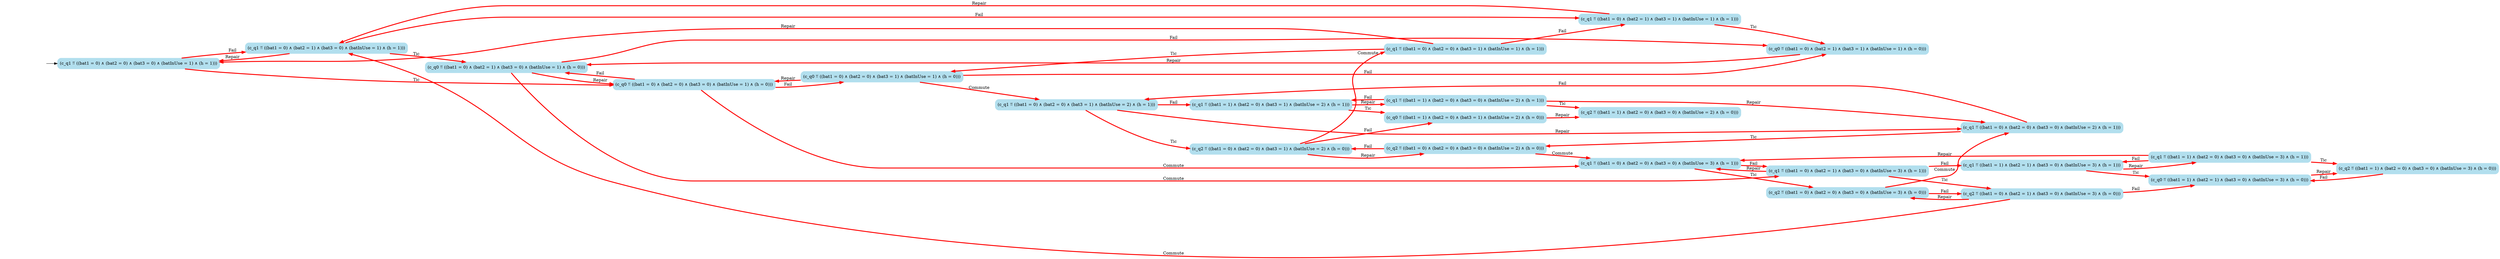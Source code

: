 digraph G {

	rankdir = LR;

	start_c_q1_87[style=invisible];

	node[shape=box, style="rounded, filled", color=lightblue2];

	c_q0_85[label="(c_q0 ≝ ((bat1 = 0) ∧ (bat2 = 0) ∧ (bat3 = 1) ∧ (batInUse = 1) ∧ (h = 0)))"];
	c_q1_67[label="(c_q1 ≝ ((bat1 = 0) ∧ (bat2 = 0) ∧ (bat3 = 1) ∧ (batInUse = 2) ∧ (h = 1)))"];
	c_q2_91[label="(c_q2 ≝ ((bat1 = 0) ∧ (bat2 = 0) ∧ (bat3 = 1) ∧ (batInUse = 2) ∧ (h = 0)))"];
	c_q1_103[label="(c_q1 ≝ ((bat1 = 0) ∧ (bat2 = 0) ∧ (bat3 = 0) ∧ (batInUse = 3) ∧ (h = 1)))"];
	c_q1_105[label="(c_q1 ≝ ((bat1 = 1) ∧ (bat2 = 1) ∧ (bat3 = 0) ∧ (batInUse = 3) ∧ (h = 1)))"];
	c_q1_88[label="(c_q1 ≝ ((bat1 = 0) ∧ (bat2 = 0) ∧ (bat3 = 1) ∧ (batInUse = 1) ∧ (h = 1)))"];
	c_q1_73[label="(c_q1 ≝ ((bat1 = 0) ∧ (bat2 = 1) ∧ (bat3 = 0) ∧ (batInUse = 1) ∧ (h = 1)))"];
	c_q2_82[label="(c_q2 ≝ ((bat1 = 0) ∧ (bat2 = 0) ∧ (bat3 = 0) ∧ (batInUse = 3) ∧ (h = 0)))"];
	c_q0_61[label="(c_q0 ≝ ((bat1 = 0) ∧ (bat2 = 1) ∧ (bat3 = 0) ∧ (batInUse = 1) ∧ (h = 0)))"];
	c_q2_101[label="(c_q2 ≝ ((bat1 = 1) ∧ (bat2 = 0) ∧ (bat3 = 0) ∧ (batInUse = 3) ∧ (h = 0)))"];
	c_q1_104[label="(c_q1 ≝ ((bat1 = 1) ∧ (bat2 = 0) ∧ (bat3 = 0) ∧ (batInUse = 3) ∧ (h = 1)))"];
	c_q2_93[label="(c_q2 ≝ ((bat1 = 1) ∧ (bat2 = 0) ∧ (bat3 = 0) ∧ (batInUse = 2) ∧ (h = 0)))"];
	c_q1_96[label="(c_q1 ≝ ((bat1 = 1) ∧ (bat2 = 0) ∧ (bat3 = 0) ∧ (batInUse = 2) ∧ (h = 1)))"];
	c_q1_89[label="(c_q1 ≝ ((bat1 = 0) ∧ (bat2 = 1) ∧ (bat3 = 1) ∧ (batInUse = 1) ∧ (h = 1)))"];
	c_q0_69[label="(c_q0 ≝ ((bat1 = 1) ∧ (bat2 = 0) ∧ (bat3 = 1) ∧ (batInUse = 2) ∧ (h = 0)))"];
	c_q0_60[label="(c_q0 ≝ ((bat1 = 0) ∧ (bat2 = 1) ∧ (bat3 = 1) ∧ (batInUse = 1) ∧ (h = 0)))"];
	c_q1_97[label="(c_q1 ≝ ((bat1 = 1) ∧ (bat2 = 0) ∧ (bat3 = 1) ∧ (batInUse = 2) ∧ (h = 1)))"];
	c_q0_98[label="(c_q0 ≝ ((bat1 = 1) ∧ (bat2 = 1) ∧ (bat3 = 0) ∧ (batInUse = 3) ∧ (h = 0)))"];
	c_q0_39[label="(c_q0 ≝ ((bat1 = 0) ∧ (bat2 = 0) ∧ (bat3 = 0) ∧ (batInUse = 1) ∧ (h = 0)))"];
	c_q1_95[label="(c_q1 ≝ ((bat1 = 0) ∧ (bat2 = 0) ∧ (bat3 = 0) ∧ (batInUse = 2) ∧ (h = 1)))"];
	c_q2_90[label="(c_q2 ≝ ((bat1 = 0) ∧ (bat2 = 0) ∧ (bat3 = 0) ∧ (batInUse = 2) ∧ (h = 0)))"];
	c_q1_59[label="(c_q1 ≝ ((bat1 = 0) ∧ (bat2 = 1) ∧ (bat3 = 0) ∧ (batInUse = 3) ∧ (h = 1)))"];
	c_q2_76[label="(c_q2 ≝ ((bat1 = 0) ∧ (bat2 = 1) ∧ (bat3 = 0) ∧ (batInUse = 3) ∧ (h = 0)))"];
	c_q1_87[label="(c_q1 ≝ ((bat1 = 0) ∧ (bat2 = 0) ∧ (bat3 = 0) ∧ (batInUse = 1) ∧ (h = 1)))"];

	start_c_q1_87 -> c_q1_87;
	c_q1_67 -> c_q1_95[label="Repair", penwidth=3, color=red];
	c_q1_87 -> c_q1_73[label="Fail", penwidth=3, color=red];
	c_q1_87 -> c_q0_39[label="Tic", penwidth=3, color=red];
	c_q1_95 -> c_q2_90[label="Tic", penwidth=3, color=red];
	c_q0_85 -> c_q0_39[label="Repair", penwidth=3, color=red];
	c_q0_39 -> c_q0_85[label="Fail", penwidth=3, color=red];
	c_q0_39 -> c_q0_61[label="Fail", penwidth=3, color=red];
	c_q0_85 -> c_q1_67[label="Commute", penwidth=3, color=red];
	c_q0_61 -> c_q1_59[label="Commute", penwidth=3, color=red];
	c_q0_69 -> c_q2_93[label="Repair", penwidth=3, color=red];
	c_q2_91 -> c_q2_90[label="Repair", penwidth=3, color=red];
	c_q2_82 -> c_q2_76[label="Fail", penwidth=3, color=red];
	c_q2_101 -> c_q0_98[label="Fail", penwidth=3, color=red];
	c_q2_90 -> c_q1_103[label="Commute", penwidth=3, color=red];
	c_q1_73 -> c_q0_61[label="Tic", penwidth=3, color=red];
	c_q1_73 -> c_q1_87[label="Repair", penwidth=3, color=red];
	c_q1_73 -> c_q1_89[label="Fail", penwidth=3, color=red];
	c_q0_39 -> c_q1_103[label="Commute", penwidth=3, color=red];
	c_q0_85 -> c_q0_60[label="Fail", penwidth=3, color=red];
	c_q0_61 -> c_q0_39[label="Repair", penwidth=3, color=red];
	c_q0_61 -> c_q0_60[label="Fail", penwidth=3, color=red];
	c_q1_67 -> c_q2_91[label="Tic", penwidth=3, color=red];
	c_q1_67 -> c_q1_97[label="Fail", penwidth=3, color=red];
	c_q1_59 -> c_q2_76[label="Tic", penwidth=3, color=red];
	c_q1_59 -> c_q1_103[label="Repair", penwidth=3, color=red];
	c_q1_59 -> c_q1_105[label="Fail", penwidth=3, color=red];
	c_q1_89 -> c_q0_60[label="Tic", penwidth=3, color=red];
	c_q1_89 -> c_q1_73[label="Repair", penwidth=3, color=red];
	c_q1_103 -> c_q2_82[label="Tic", penwidth=3, color=red];
	c_q1_103 -> c_q1_59[label="Fail", penwidth=3, color=red];
	c_q0_60 -> c_q0_61[label="Repair", penwidth=3, color=red];
	c_q2_91 -> c_q1_88[label="Commute", penwidth=3, color=red];
	c_q2_91 -> c_q0_69[label="Fail", penwidth=3, color=red];
	c_q1_95 -> c_q1_67[label="Fail", penwidth=3, color=red];
	c_q1_97 -> c_q0_69[label="Tic", penwidth=3, color=red];
	c_q1_97 -> c_q1_96[label="Repair", penwidth=3, color=red];
	c_q2_76 -> c_q1_73[label="Commute", penwidth=3, color=red];
	c_q2_76 -> c_q2_82[label="Repair", penwidth=3, color=red];
	c_q2_76 -> c_q0_98[label="Fail", penwidth=3, color=red];
	c_q1_105 -> c_q0_98[label="Tic", penwidth=3, color=red];
	c_q1_105 -> c_q1_104[label="Repair", penwidth=3, color=red];
	c_q2_82 -> c_q1_95[label="Commute", penwidth=3, color=red];
	c_q1_88 -> c_q0_85[label="Tic", penwidth=3, color=red];
	c_q1_88 -> c_q1_87[label="Repair", penwidth=3, color=red];
	c_q1_88 -> c_q1_89[label="Fail", penwidth=3, color=red];
	c_q2_90 -> c_q2_91[label="Fail", penwidth=3, color=red];
	c_q1_96 -> c_q2_93[label="Tic", penwidth=3, color=red];
	c_q1_96 -> c_q1_95[label="Repair", penwidth=3, color=red];
	c_q1_96 -> c_q1_97[label="Fail", penwidth=3, color=red];
	c_q0_98 -> c_q2_101[label="Repair", penwidth=3, color=red];
	c_q1_104 -> c_q2_101[label="Tic", penwidth=3, color=red];
	c_q1_104 -> c_q1_103[label="Repair", penwidth=3, color=red];
	c_q1_104 -> c_q1_105[label="Fail", penwidth=3, color=red];

}